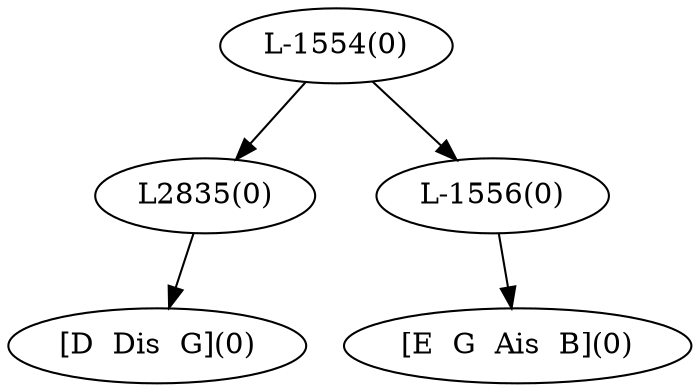 digraph sample{
"L2835(0)"->"[D  Dis  G](0)"
"L-1556(0)"->"[E  G  Ais  B](0)"
"L-1554(0)"->"L2835(0)"
"L-1554(0)"->"L-1556(0)"
{rank = min; "L-1554(0)"}
{rank = same; "L2835(0)"; "L-1556(0)";}
{rank = max; "[D  Dis  G](0)"; "[E  G  Ais  B](0)";}
}